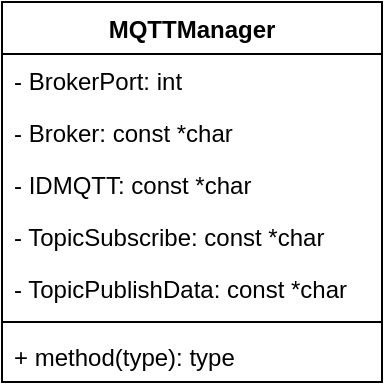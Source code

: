 <mxfile version="20.8.16" type="device"><diagram id="C5RBs43oDa-KdzZeNtuy" name="Page-1"><mxGraphModel dx="880" dy="531" grid="1" gridSize="10" guides="1" tooltips="1" connect="1" arrows="1" fold="1" page="1" pageScale="1" pageWidth="827" pageHeight="1169" math="0" shadow="0"><root><mxCell id="WIyWlLk6GJQsqaUBKTNV-0"/><mxCell id="WIyWlLk6GJQsqaUBKTNV-1" parent="WIyWlLk6GJQsqaUBKTNV-0"/><mxCell id="DVslV3mF2c4UYFGyCj3y-0" value="MQTTManager" style="swimlane;fontStyle=1;align=center;verticalAlign=top;childLayout=stackLayout;horizontal=1;startSize=26;horizontalStack=0;resizeParent=1;resizeParentMax=0;resizeLast=0;collapsible=1;marginBottom=0;" parent="WIyWlLk6GJQsqaUBKTNV-1" vertex="1"><mxGeometry x="60" y="40" width="190" height="190" as="geometry"/></mxCell><mxCell id="DVslV3mF2c4UYFGyCj3y-1" value="- BrokerPort: int" style="text;strokeColor=none;fillColor=none;align=left;verticalAlign=top;spacingLeft=4;spacingRight=4;overflow=hidden;rotatable=0;points=[[0,0.5],[1,0.5]];portConstraint=eastwest;" parent="DVslV3mF2c4UYFGyCj3y-0" vertex="1"><mxGeometry y="26" width="190" height="26" as="geometry"/></mxCell><mxCell id="DVslV3mF2c4UYFGyCj3y-6" value="- Broker: const *char" style="text;strokeColor=none;fillColor=none;align=left;verticalAlign=top;spacingLeft=4;spacingRight=4;overflow=hidden;rotatable=0;points=[[0,0.5],[1,0.5]];portConstraint=eastwest;" parent="DVslV3mF2c4UYFGyCj3y-0" vertex="1"><mxGeometry y="52" width="190" height="26" as="geometry"/></mxCell><mxCell id="DVslV3mF2c4UYFGyCj3y-5" value="- IDMQTT: const *char" style="text;strokeColor=none;fillColor=none;align=left;verticalAlign=top;spacingLeft=4;spacingRight=4;overflow=hidden;rotatable=0;points=[[0,0.5],[1,0.5]];portConstraint=eastwest;" parent="DVslV3mF2c4UYFGyCj3y-0" vertex="1"><mxGeometry y="78" width="190" height="26" as="geometry"/></mxCell><mxCell id="DVslV3mF2c4UYFGyCj3y-4" value="- TopicSubscribe: const *char" style="text;strokeColor=none;fillColor=none;align=left;verticalAlign=top;spacingLeft=4;spacingRight=4;overflow=hidden;rotatable=0;points=[[0,0.5],[1,0.5]];portConstraint=eastwest;" parent="DVslV3mF2c4UYFGyCj3y-0" vertex="1"><mxGeometry y="104" width="190" height="26" as="geometry"/></mxCell><mxCell id="DVslV3mF2c4UYFGyCj3y-8" value="- TopicPublishData: const *char" style="text;strokeColor=none;fillColor=none;align=left;verticalAlign=top;spacingLeft=4;spacingRight=4;overflow=hidden;rotatable=0;points=[[0,0.5],[1,0.5]];portConstraint=eastwest;" parent="DVslV3mF2c4UYFGyCj3y-0" vertex="1"><mxGeometry y="130" width="190" height="26" as="geometry"/></mxCell><mxCell id="DVslV3mF2c4UYFGyCj3y-2" value="" style="line;strokeWidth=1;fillColor=none;align=left;verticalAlign=middle;spacingTop=-1;spacingLeft=3;spacingRight=3;rotatable=0;labelPosition=right;points=[];portConstraint=eastwest;strokeColor=inherit;" parent="DVslV3mF2c4UYFGyCj3y-0" vertex="1"><mxGeometry y="156" width="190" height="8" as="geometry"/></mxCell><mxCell id="DVslV3mF2c4UYFGyCj3y-3" value="+ method(type): type" style="text;strokeColor=none;fillColor=none;align=left;verticalAlign=top;spacingLeft=4;spacingRight=4;overflow=hidden;rotatable=0;points=[[0,0.5],[1,0.5]];portConstraint=eastwest;" parent="DVslV3mF2c4UYFGyCj3y-0" vertex="1"><mxGeometry y="164" width="190" height="26" as="geometry"/></mxCell></root></mxGraphModel></diagram></mxfile>